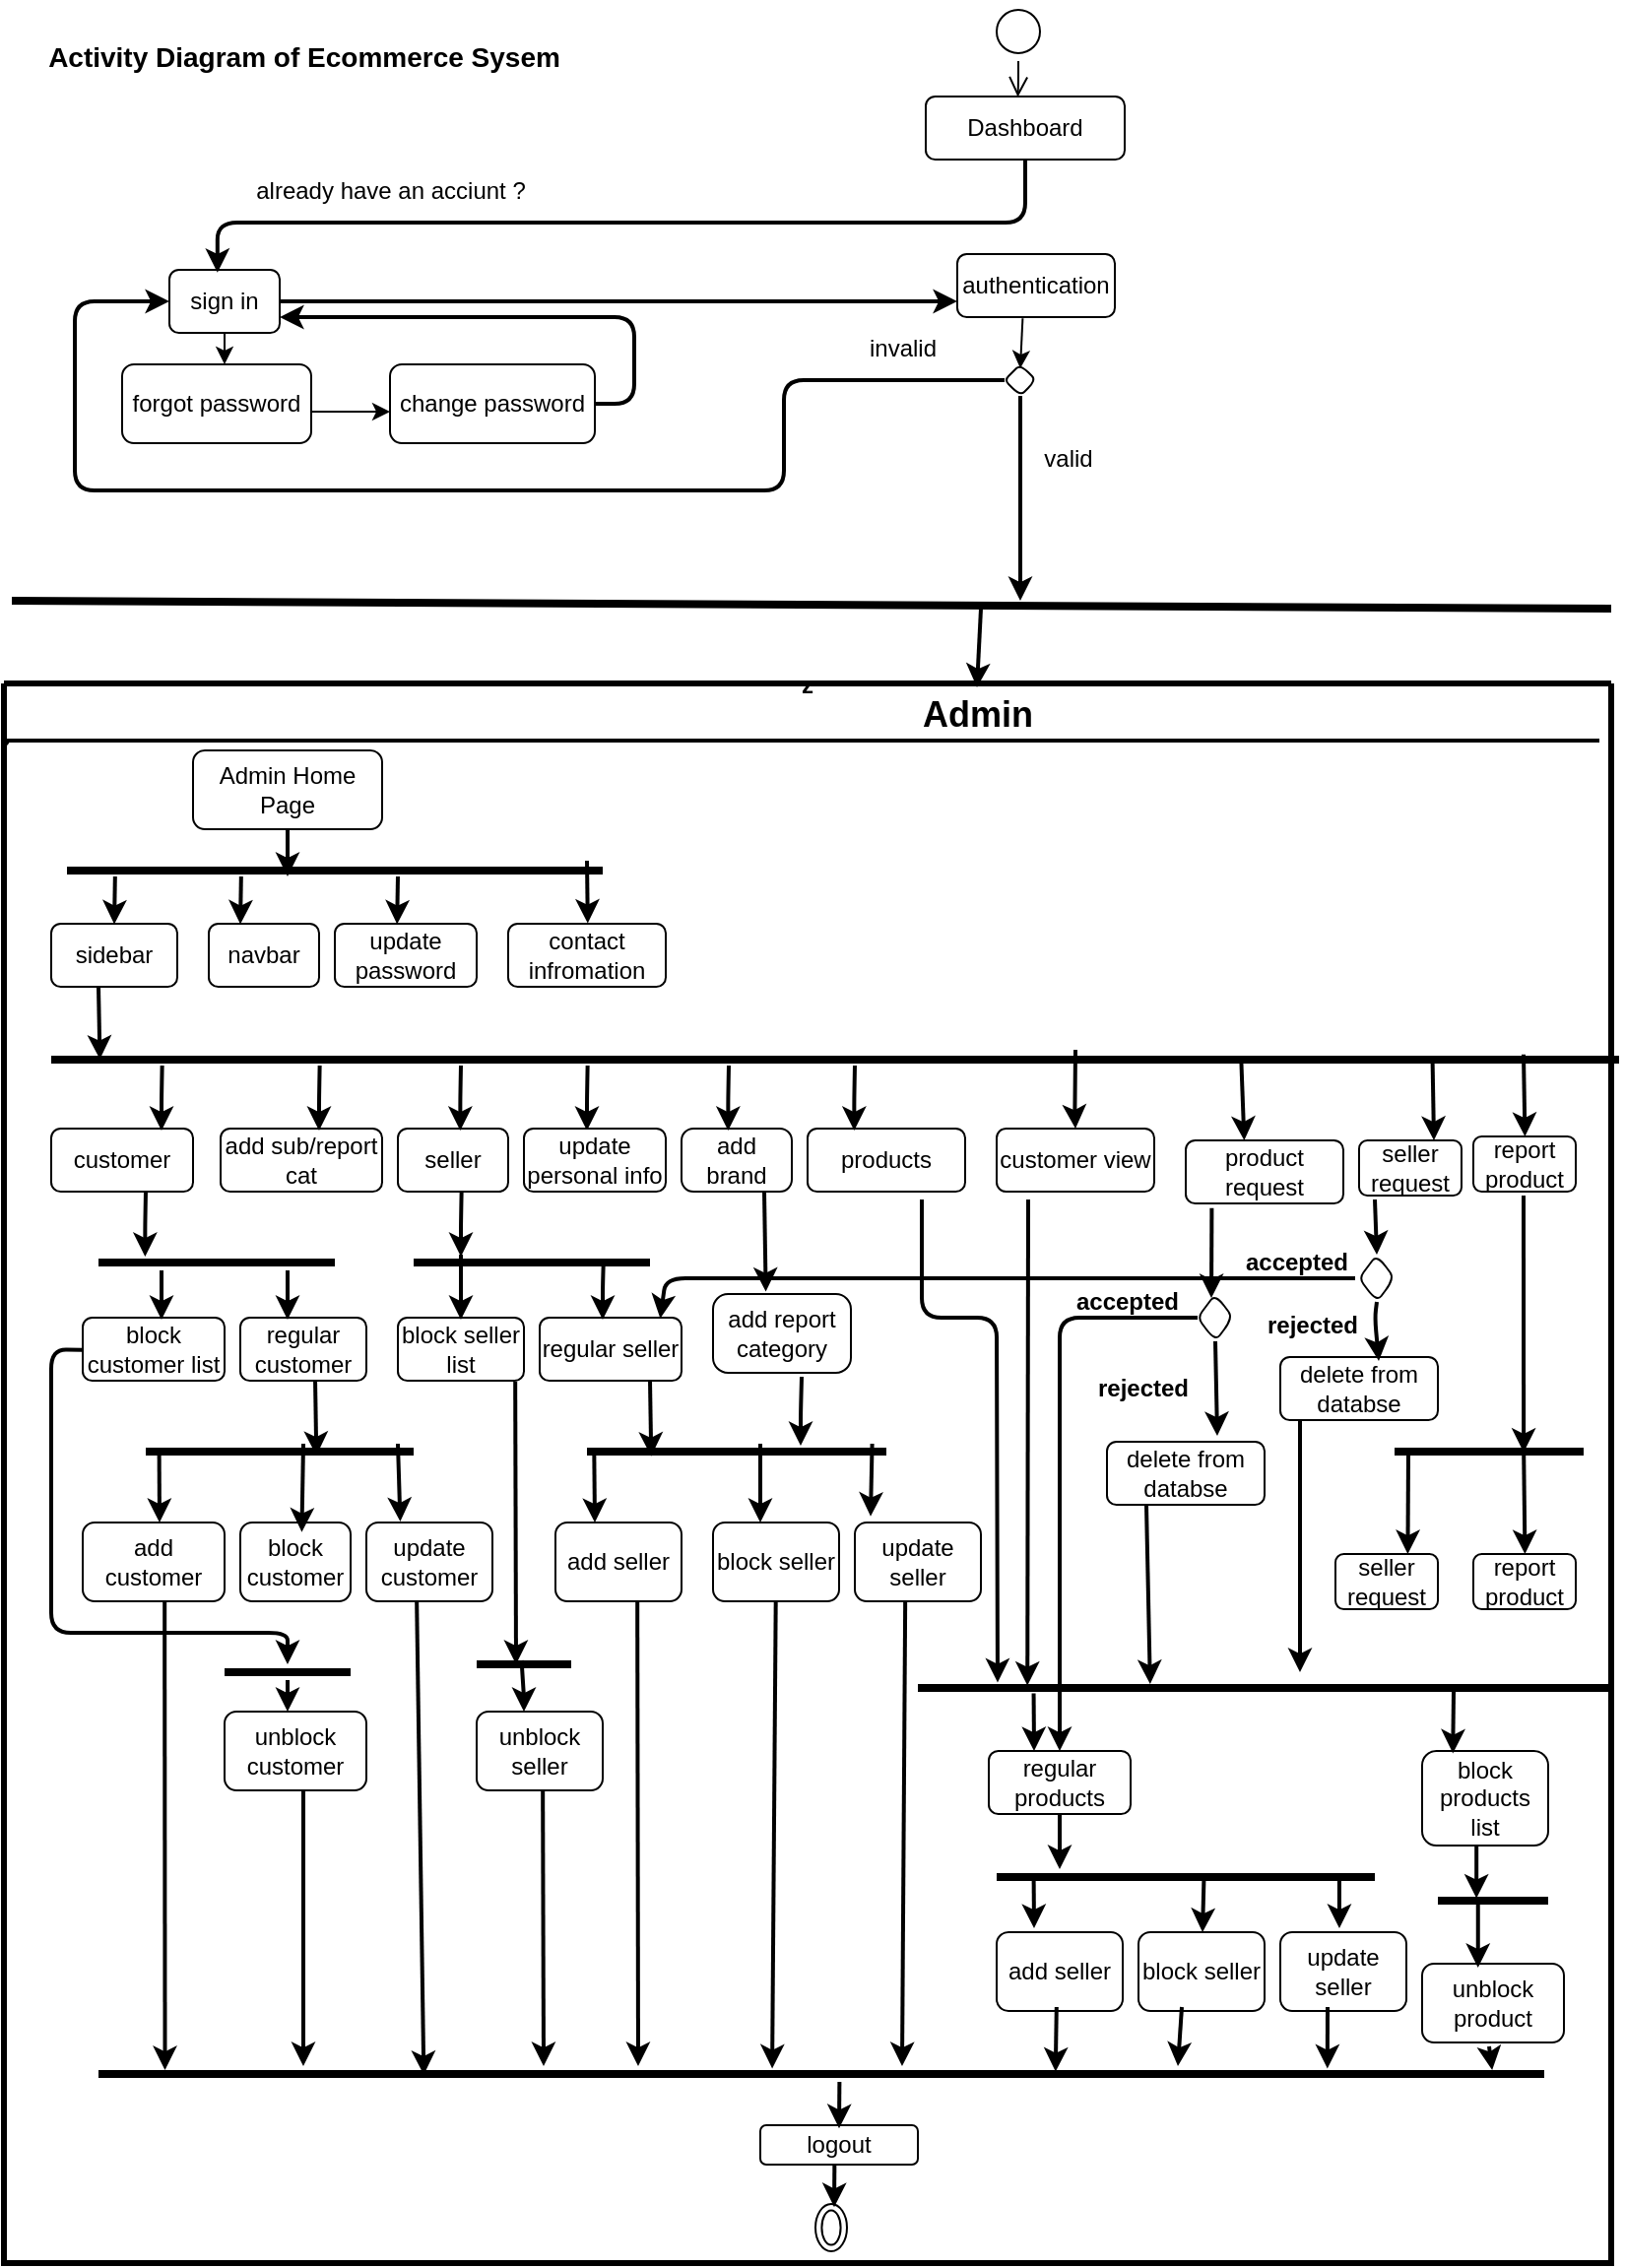 <mxfile version="20.5.2" type="github">
  <diagram id="-I7CZAZbyV9DtBECHSoT" name="Page-1">
    <mxGraphModel dx="1038" dy="1682" grid="1" gridSize="10" guides="1" tooltips="1" connect="1" arrows="1" fold="1" page="1" pageScale="1" pageWidth="827" pageHeight="1169" math="0" shadow="0">
      <root>
        <mxCell id="0" />
        <mxCell id="1" parent="0" />
        <mxCell id="g_14Ecix3spJ8cw0UocM-1" value="" style="ellipse;html=1;shape=startState;rounded=1;" parent="1" vertex="1">
          <mxGeometry x="504" y="-1168" width="30" height="30" as="geometry" />
        </mxCell>
        <mxCell id="g_14Ecix3spJ8cw0UocM-2" value="" style="edgeStyle=orthogonalEdgeStyle;html=1;verticalAlign=bottom;endArrow=open;endSize=8;rounded=1;entryX=0.463;entryY=0.006;entryDx=0;entryDy=0;entryPerimeter=0;" parent="1" source="g_14Ecix3spJ8cw0UocM-1" target="g_14Ecix3spJ8cw0UocM-5" edge="1">
          <mxGeometry relative="1" as="geometry">
            <mxPoint x="415" y="-1120" as="targetPoint" />
          </mxGeometry>
        </mxCell>
        <mxCell id="g_14Ecix3spJ8cw0UocM-3" style="edgeStyle=orthogonalEdgeStyle;orthogonalLoop=1;jettySize=auto;html=1;rounded=1;strokeWidth=2;endArrow=none;endFill=0;entryX=0;entryY=0.5;entryDx=0;entryDy=0;startArrow=classic;startFill=1;exitX=0;exitY=0.5;exitDx=0;exitDy=0;" parent="1" source="g_14Ecix3spJ8cw0UocM-4" target="g_14Ecix3spJ8cw0UocM-144" edge="1">
          <mxGeometry relative="1" as="geometry">
            <mxPoint x="390" y="-970" as="targetPoint" />
            <Array as="points">
              <mxPoint x="40" y="-1016" />
              <mxPoint x="40" y="-920" />
              <mxPoint x="400" y="-920" />
              <mxPoint x="400" y="-976" />
            </Array>
            <mxPoint x="40" y="-1080" as="sourcePoint" />
          </mxGeometry>
        </mxCell>
        <mxCell id="p_IL2DqyqRA-ms2kH8pK-1" style="edgeStyle=orthogonalEdgeStyle;rounded=0;orthogonalLoop=1;jettySize=auto;html=1;entryX=0;entryY=0.75;entryDx=0;entryDy=0;startArrow=none;startFill=0;endArrow=classic;endFill=1;strokeWidth=2;" parent="1" source="g_14Ecix3spJ8cw0UocM-4" target="g_14Ecix3spJ8cw0UocM-143" edge="1">
          <mxGeometry relative="1" as="geometry" />
        </mxCell>
        <mxCell id="g_14Ecix3spJ8cw0UocM-4" value="sign in" style="whiteSpace=wrap;html=1;rounded=1;" parent="1" vertex="1">
          <mxGeometry x="88" y="-1032" width="56" height="32" as="geometry" />
        </mxCell>
        <mxCell id="g_14Ecix3spJ8cw0UocM-5" value="Dashboard" style="whiteSpace=wrap;html=1;rounded=1;" parent="1" vertex="1">
          <mxGeometry x="472" y="-1120" width="101" height="32" as="geometry" />
        </mxCell>
        <mxCell id="g_14Ecix3spJ8cw0UocM-7" value="already have an acciunt ?" style="text;html=1;resizable=0;autosize=1;align=center;verticalAlign=middle;points=[];fillColor=none;strokeColor=none;rounded=1;" parent="1" vertex="1">
          <mxGeometry x="120" y="-1088" width="160" height="32" as="geometry" />
        </mxCell>
        <mxCell id="g_14Ecix3spJ8cw0UocM-8" value="" style="endArrow=classic;html=1;exitX=0.5;exitY=1;exitDx=0;exitDy=0;rounded=1;" parent="1" source="g_14Ecix3spJ8cw0UocM-4" edge="1">
          <mxGeometry width="50" height="50" relative="1" as="geometry">
            <mxPoint x="104" y="-984" as="sourcePoint" />
            <mxPoint x="116" y="-984" as="targetPoint" />
            <Array as="points" />
          </mxGeometry>
        </mxCell>
        <mxCell id="g_14Ecix3spJ8cw0UocM-9" value="forgot password" style="whiteSpace=wrap;html=1;rounded=1;" parent="1" vertex="1">
          <mxGeometry x="64" y="-984" width="96" height="40" as="geometry" />
        </mxCell>
        <mxCell id="g_14Ecix3spJ8cw0UocM-10" value="" style="endArrow=classic;html=1;rounded=1;" parent="1" edge="1">
          <mxGeometry width="50" height="50" relative="1" as="geometry">
            <mxPoint x="160" y="-960" as="sourcePoint" />
            <mxPoint x="200" y="-960" as="targetPoint" />
          </mxGeometry>
        </mxCell>
        <mxCell id="g_14Ecix3spJ8cw0UocM-11" style="edgeStyle=orthogonalEdgeStyle;orthogonalLoop=1;jettySize=auto;html=1;exitX=1;exitY=0.5;exitDx=0;exitDy=0;entryX=1;entryY=0.75;entryDx=0;entryDy=0;rounded=1;strokeWidth=2;" parent="1" source="g_14Ecix3spJ8cw0UocM-12" target="g_14Ecix3spJ8cw0UocM-4" edge="1">
          <mxGeometry relative="1" as="geometry" />
        </mxCell>
        <mxCell id="g_14Ecix3spJ8cw0UocM-12" value="change password" style="whiteSpace=wrap;html=1;fillStyle=auto;rounded=1;" parent="1" vertex="1">
          <mxGeometry x="200" y="-984" width="104" height="40" as="geometry" />
        </mxCell>
        <mxCell id="g_14Ecix3spJ8cw0UocM-17" value="" style="endArrow=none;html=1;strokeWidth=4;rounded=1;" parent="1" edge="1">
          <mxGeometry relative="1" as="geometry">
            <mxPoint x="8" y="-864" as="sourcePoint" />
            <mxPoint x="820" y="-860" as="targetPoint" />
          </mxGeometry>
        </mxCell>
        <object label="z" id="g_14Ecix3spJ8cw0UocM-18">
          <mxCell style="swimlane;startSize=0;strokeWidth=3;rounded=1;" parent="1" vertex="1">
            <mxGeometry x="4" y="-822" width="816" height="802" as="geometry" />
          </mxCell>
        </object>
        <mxCell id="g_14Ecix3spJ8cw0UocM-19" value="Admin" style="text;html=1;resizable=0;autosize=1;align=center;verticalAlign=middle;points=[];strokeWidth=2;shadow=0;glass=0;fontStyle=1;labelBorderColor=none;spacingTop=3;fontSize=18;rounded=1;" parent="g_14Ecix3spJ8cw0UocM-18" vertex="1">
          <mxGeometry x="454" y="-6" width="80" height="40" as="geometry" />
        </mxCell>
        <mxCell id="g_14Ecix3spJ8cw0UocM-20" value="" style="endArrow=none;html=1;strokeWidth=2;rounded=1;" parent="g_14Ecix3spJ8cw0UocM-18" target="g_14Ecix3spJ8cw0UocM-18" edge="1">
          <mxGeometry width="50" height="50" relative="1" as="geometry">
            <mxPoint x="2" y="31" as="sourcePoint" />
            <mxPoint x="992" y="32" as="targetPoint" />
          </mxGeometry>
        </mxCell>
        <mxCell id="g_14Ecix3spJ8cw0UocM-21" value="" style="edgeStyle=none;orthogonalLoop=1;jettySize=auto;html=1;strokeWidth=2;fontSize=19;rounded=1;" parent="g_14Ecix3spJ8cw0UocM-18" edge="1">
          <mxGeometry width="80" relative="1" as="geometry">
            <mxPoint x="496" y="-38" as="sourcePoint" />
            <mxPoint x="494" y="2" as="targetPoint" />
            <Array as="points" />
          </mxGeometry>
        </mxCell>
        <mxCell id="g_14Ecix3spJ8cw0UocM-22" value="" style="line;strokeWidth=2;html=1;" parent="g_14Ecix3spJ8cw0UocM-18" vertex="1">
          <mxGeometry y="24" width="810" height="10" as="geometry" />
        </mxCell>
        <mxCell id="g_14Ecix3spJ8cw0UocM-23" value="" style="line;strokeWidth=4;html=1;shadow=0;glass=0;labelBackgroundColor=none;labelBorderColor=none;fontFamily=Times New Roman;fontSize=18;rounded=1;" parent="g_14Ecix3spJ8cw0UocM-18" vertex="1">
          <mxGeometry x="48" y="702" width="734" height="8" as="geometry" />
        </mxCell>
        <mxCell id="g_14Ecix3spJ8cw0UocM-24" value="Admin Home Page" style="whiteSpace=wrap;html=1;rounded=1;" parent="g_14Ecix3spJ8cw0UocM-18" vertex="1">
          <mxGeometry x="96" y="34" width="96" height="40" as="geometry" />
        </mxCell>
        <mxCell id="g_14Ecix3spJ8cw0UocM-25" value="" style="edgeStyle=none;orthogonalLoop=1;jettySize=auto;html=1;strokeWidth=2;fontSize=19;rounded=1;" parent="g_14Ecix3spJ8cw0UocM-18" edge="1">
          <mxGeometry width="80" relative="1" as="geometry">
            <mxPoint x="144" y="74" as="sourcePoint" />
            <mxPoint x="144" y="98" as="targetPoint" />
            <Array as="points" />
          </mxGeometry>
        </mxCell>
        <mxCell id="g_14Ecix3spJ8cw0UocM-26" value="" style="line;strokeWidth=4;html=1;shadow=0;glass=0;labelBackgroundColor=none;labelBorderColor=none;fontFamily=Times New Roman;fontSize=18;rounded=1;" parent="g_14Ecix3spJ8cw0UocM-18" vertex="1">
          <mxGeometry x="32" y="90" width="272" height="10" as="geometry" />
        </mxCell>
        <mxCell id="g_14Ecix3spJ8cw0UocM-27" value="" style="edgeStyle=none;orthogonalLoop=1;jettySize=auto;html=1;strokeWidth=2;fontSize=19;exitX=0.076;exitY=0.78;exitDx=0;exitDy=0;exitPerimeter=0;rounded=1;" parent="g_14Ecix3spJ8cw0UocM-18" edge="1">
          <mxGeometry width="80" relative="1" as="geometry">
            <mxPoint x="56.42" y="98" as="sourcePoint" />
            <mxPoint x="56.004" y="122.2" as="targetPoint" />
            <Array as="points" />
          </mxGeometry>
        </mxCell>
        <mxCell id="g_14Ecix3spJ8cw0UocM-28" value="" style="edgeStyle=none;orthogonalLoop=1;jettySize=auto;html=1;strokeWidth=2;fontSize=19;rounded=1;entryX=0.505;entryY=-0.006;entryDx=0;entryDy=0;entryPerimeter=0;" parent="g_14Ecix3spJ8cw0UocM-18" target="g_14Ecix3spJ8cw0UocM-30" edge="1">
          <mxGeometry width="80" relative="1" as="geometry">
            <mxPoint x="296" y="90" as="sourcePoint" />
            <mxPoint x="271.998" y="958.2" as="targetPoint" />
            <Array as="points" />
          </mxGeometry>
        </mxCell>
        <mxCell id="g_14Ecix3spJ8cw0UocM-29" value="sidebar" style="whiteSpace=wrap;html=1;rounded=1;" parent="g_14Ecix3spJ8cw0UocM-18" vertex="1">
          <mxGeometry x="24" y="122" width="64" height="32" as="geometry" />
        </mxCell>
        <mxCell id="g_14Ecix3spJ8cw0UocM-30" value="contact infromation" style="whiteSpace=wrap;html=1;rounded=1;" parent="g_14Ecix3spJ8cw0UocM-18" vertex="1">
          <mxGeometry x="256" y="122" width="80" height="32" as="geometry" />
        </mxCell>
        <mxCell id="g_14Ecix3spJ8cw0UocM-31" value="add sub/report cat" style="whiteSpace=wrap;html=1;rounded=1;" parent="g_14Ecix3spJ8cw0UocM-18" vertex="1">
          <mxGeometry x="110" y="226" width="82" height="32" as="geometry" />
        </mxCell>
        <mxCell id="g_14Ecix3spJ8cw0UocM-32" value="" style="line;strokeWidth=4;html=1;shadow=0;glass=0;labelBackgroundColor=none;labelBorderColor=none;fontFamily=Times New Roman;fontSize=18;rounded=1;" parent="g_14Ecix3spJ8cw0UocM-18" vertex="1">
          <mxGeometry x="24" y="186" width="796" height="10" as="geometry" />
        </mxCell>
        <mxCell id="g_14Ecix3spJ8cw0UocM-33" value="add brand" style="whiteSpace=wrap;html=1;rounded=1;arcSize=19;" parent="g_14Ecix3spJ8cw0UocM-18" vertex="1">
          <mxGeometry x="344" y="226" width="56" height="32" as="geometry" />
        </mxCell>
        <mxCell id="g_14Ecix3spJ8cw0UocM-34" value="navbar" style="whiteSpace=wrap;html=1;rounded=1;" parent="g_14Ecix3spJ8cw0UocM-18" vertex="1">
          <mxGeometry x="104" y="122" width="56" height="32" as="geometry" />
        </mxCell>
        <mxCell id="g_14Ecix3spJ8cw0UocM-35" value="update password" style="whiteSpace=wrap;html=1;fillStyle=auto;rounded=1;" parent="g_14Ecix3spJ8cw0UocM-18" vertex="1">
          <mxGeometry x="168" y="122" width="72" height="32" as="geometry" />
        </mxCell>
        <mxCell id="g_14Ecix3spJ8cw0UocM-36" value="" style="edgeStyle=none;orthogonalLoop=1;jettySize=auto;html=1;strokeWidth=2;fontSize=19;exitX=0.076;exitY=0.78;exitDx=0;exitDy=0;exitPerimeter=0;rounded=1;" parent="g_14Ecix3spJ8cw0UocM-18" edge="1">
          <mxGeometry width="80" relative="1" as="geometry">
            <mxPoint x="120.42" y="98" as="sourcePoint" />
            <mxPoint x="120.004" y="122.2" as="targetPoint" />
            <Array as="points" />
          </mxGeometry>
        </mxCell>
        <mxCell id="g_14Ecix3spJ8cw0UocM-37" value="" style="edgeStyle=none;orthogonalLoop=1;jettySize=auto;html=1;strokeWidth=2;fontSize=19;exitX=0.076;exitY=0.78;exitDx=0;exitDy=0;exitPerimeter=0;rounded=1;" parent="g_14Ecix3spJ8cw0UocM-18" edge="1">
          <mxGeometry width="80" relative="1" as="geometry">
            <mxPoint x="200" y="98" as="sourcePoint" />
            <mxPoint x="199.584" y="122.2" as="targetPoint" />
            <Array as="points" />
          </mxGeometry>
        </mxCell>
        <mxCell id="g_14Ecix3spJ8cw0UocM-38" value="seller" style="whiteSpace=wrap;html=1;rounded=1;" parent="g_14Ecix3spJ8cw0UocM-18" vertex="1">
          <mxGeometry x="200" y="226" width="56" height="32" as="geometry" />
        </mxCell>
        <mxCell id="g_14Ecix3spJ8cw0UocM-39" value="products" style="whiteSpace=wrap;html=1;rounded=1;" parent="g_14Ecix3spJ8cw0UocM-18" vertex="1">
          <mxGeometry x="408" y="226" width="80" height="32" as="geometry" />
        </mxCell>
        <mxCell id="g_14Ecix3spJ8cw0UocM-40" value="" style="edgeStyle=none;orthogonalLoop=1;jettySize=auto;html=1;strokeWidth=2;fontSize=19;rounded=1;" parent="g_14Ecix3spJ8cw0UocM-18" edge="1">
          <mxGeometry width="80" relative="1" as="geometry">
            <mxPoint x="296.32" y="194" as="sourcePoint" />
            <mxPoint x="296" y="227" as="targetPoint" />
            <Array as="points">
              <mxPoint x="296.0" y="211" />
            </Array>
          </mxGeometry>
        </mxCell>
        <mxCell id="g_14Ecix3spJ8cw0UocM-41" value="" style="edgeStyle=none;orthogonalLoop=1;jettySize=auto;html=1;strokeWidth=2;fontSize=19;rounded=1;" parent="g_14Ecix3spJ8cw0UocM-18" edge="1">
          <mxGeometry width="80" relative="1" as="geometry">
            <mxPoint x="368" y="194" as="sourcePoint" />
            <mxPoint x="367.68" y="227" as="targetPoint" />
            <Array as="points">
              <mxPoint x="367.68" y="211" />
            </Array>
          </mxGeometry>
        </mxCell>
        <mxCell id="g_14Ecix3spJ8cw0UocM-42" value="" style="edgeStyle=none;orthogonalLoop=1;jettySize=auto;html=1;strokeWidth=2;fontSize=19;rounded=1;" parent="g_14Ecix3spJ8cw0UocM-18" edge="1">
          <mxGeometry width="80" relative="1" as="geometry">
            <mxPoint x="432" y="194" as="sourcePoint" />
            <mxPoint x="431.68" y="227" as="targetPoint" />
            <Array as="points">
              <mxPoint x="431.68" y="211" />
            </Array>
          </mxGeometry>
        </mxCell>
        <mxCell id="g_14Ecix3spJ8cw0UocM-43" value="customer" style="whiteSpace=wrap;html=1;rounded=1;" parent="g_14Ecix3spJ8cw0UocM-18" vertex="1">
          <mxGeometry x="24" y="226" width="72" height="32" as="geometry" />
        </mxCell>
        <mxCell id="g_14Ecix3spJ8cw0UocM-44" value="update personal info" style="whiteSpace=wrap;html=1;rounded=1;" parent="g_14Ecix3spJ8cw0UocM-18" vertex="1">
          <mxGeometry x="264" y="226" width="72" height="32" as="geometry" />
        </mxCell>
        <mxCell id="g_14Ecix3spJ8cw0UocM-45" value="" style="line;strokeWidth=4;html=1;shadow=0;glass=0;labelBackgroundColor=none;labelBorderColor=none;fontFamily=Times New Roman;fontSize=18;rounded=1;" parent="g_14Ecix3spJ8cw0UocM-18" vertex="1">
          <mxGeometry x="48" y="290" width="120" height="8" as="geometry" />
        </mxCell>
        <mxCell id="g_14Ecix3spJ8cw0UocM-46" value="" style="edgeStyle=none;orthogonalLoop=1;jettySize=auto;html=1;strokeWidth=2;fontSize=19;rounded=1;" parent="g_14Ecix3spJ8cw0UocM-18" edge="1">
          <mxGeometry width="80" relative="1" as="geometry">
            <mxPoint x="232" y="194" as="sourcePoint" />
            <mxPoint x="231.68" y="227" as="targetPoint" />
            <Array as="points">
              <mxPoint x="231.68" y="211" />
            </Array>
          </mxGeometry>
        </mxCell>
        <mxCell id="g_14Ecix3spJ8cw0UocM-47" value="" style="edgeStyle=none;orthogonalLoop=1;jettySize=auto;html=1;strokeWidth=2;fontSize=19;rounded=1;" parent="g_14Ecix3spJ8cw0UocM-18" edge="1">
          <mxGeometry width="80" relative="1" as="geometry">
            <mxPoint x="160.32" y="194" as="sourcePoint" />
            <mxPoint x="160" y="227" as="targetPoint" />
            <Array as="points">
              <mxPoint x="160" y="211" />
            </Array>
          </mxGeometry>
        </mxCell>
        <mxCell id="g_14Ecix3spJ8cw0UocM-48" value="" style="edgeStyle=none;orthogonalLoop=1;jettySize=auto;html=1;strokeWidth=2;fontSize=19;rounded=1;" parent="g_14Ecix3spJ8cw0UocM-18" edge="1">
          <mxGeometry width="80" relative="1" as="geometry">
            <mxPoint x="80.32" y="194" as="sourcePoint" />
            <mxPoint x="80" y="227" as="targetPoint" />
            <Array as="points">
              <mxPoint x="80" y="211" />
            </Array>
          </mxGeometry>
        </mxCell>
        <mxCell id="g_14Ecix3spJ8cw0UocM-49" value="regular customer" style="whiteSpace=wrap;html=1;rounded=1;" parent="g_14Ecix3spJ8cw0UocM-18" vertex="1">
          <mxGeometry x="120" y="322" width="64" height="32" as="geometry" />
        </mxCell>
        <mxCell id="g_14Ecix3spJ8cw0UocM-50" value="block customer list" style="whiteSpace=wrap;html=1;rounded=1;" parent="g_14Ecix3spJ8cw0UocM-18" vertex="1">
          <mxGeometry x="40" y="322" width="72" height="32" as="geometry" />
        </mxCell>
        <mxCell id="g_14Ecix3spJ8cw0UocM-51" value="regular seller" style="whiteSpace=wrap;html=1;rounded=1;" parent="g_14Ecix3spJ8cw0UocM-18" vertex="1">
          <mxGeometry x="272" y="322" width="72" height="32" as="geometry" />
        </mxCell>
        <mxCell id="g_14Ecix3spJ8cw0UocM-52" value="block seller list" style="whiteSpace=wrap;html=1;rounded=1;" parent="g_14Ecix3spJ8cw0UocM-18" vertex="1">
          <mxGeometry x="200" y="322" width="64" height="32" as="geometry" />
        </mxCell>
        <mxCell id="g_14Ecix3spJ8cw0UocM-53" value="" style="line;strokeWidth=4;html=1;shadow=0;glass=0;labelBackgroundColor=none;labelBorderColor=none;fontFamily=Times New Roman;fontSize=18;rounded=1;" parent="g_14Ecix3spJ8cw0UocM-18" vertex="1">
          <mxGeometry x="208" y="290" width="120" height="8" as="geometry" />
        </mxCell>
        <mxCell id="g_14Ecix3spJ8cw0UocM-54" value="" style="line;strokeWidth=4;html=1;shadow=0;glass=0;labelBackgroundColor=none;labelBorderColor=none;fontFamily=Times New Roman;fontSize=18;rounded=1;" parent="g_14Ecix3spJ8cw0UocM-18" vertex="1">
          <mxGeometry x="464" y="506" width="352" height="8" as="geometry" />
        </mxCell>
        <mxCell id="g_14Ecix3spJ8cw0UocM-55" value="regular products" style="whiteSpace=wrap;html=1;rounded=1;" parent="g_14Ecix3spJ8cw0UocM-18" vertex="1">
          <mxGeometry x="500" y="542" width="72" height="32" as="geometry" />
        </mxCell>
        <mxCell id="g_14Ecix3spJ8cw0UocM-56" value="block products list" style="whiteSpace=wrap;html=1;rounded=1;" parent="g_14Ecix3spJ8cw0UocM-18" vertex="1">
          <mxGeometry x="720" y="542" width="64" height="48" as="geometry" />
        </mxCell>
        <mxCell id="g_14Ecix3spJ8cw0UocM-57" value="" style="edgeStyle=none;orthogonalLoop=1;jettySize=auto;html=1;strokeWidth=2;fontSize=19;rounded=1;" parent="g_14Ecix3spJ8cw0UocM-18" edge="1">
          <mxGeometry width="80" relative="1" as="geometry">
            <mxPoint x="72" y="258" as="sourcePoint" />
            <mxPoint x="71.68" y="291" as="targetPoint" />
            <Array as="points">
              <mxPoint x="71.68" y="275" />
            </Array>
          </mxGeometry>
        </mxCell>
        <mxCell id="g_14Ecix3spJ8cw0UocM-58" value="" style="edgeStyle=none;orthogonalLoop=1;jettySize=auto;html=1;strokeWidth=2;fontSize=19;rounded=1;" parent="g_14Ecix3spJ8cw0UocM-18" edge="1">
          <mxGeometry width="80" relative="1" as="geometry">
            <mxPoint x="80" y="298" as="sourcePoint" />
            <mxPoint x="80" y="323" as="targetPoint" />
            <Array as="points">
              <mxPoint x="80.0" y="307" />
            </Array>
          </mxGeometry>
        </mxCell>
        <mxCell id="g_14Ecix3spJ8cw0UocM-59" value="" style="edgeStyle=none;orthogonalLoop=1;jettySize=auto;html=1;strokeWidth=2;fontSize=19;rounded=1;" parent="g_14Ecix3spJ8cw0UocM-18" edge="1">
          <mxGeometry width="80" relative="1" as="geometry">
            <mxPoint x="144" y="298" as="sourcePoint" />
            <mxPoint x="144" y="323" as="targetPoint" />
            <Array as="points">
              <mxPoint x="144.0" y="307" />
            </Array>
          </mxGeometry>
        </mxCell>
        <mxCell id="g_14Ecix3spJ8cw0UocM-60" value="" style="edgeStyle=none;orthogonalLoop=1;jettySize=auto;html=1;strokeWidth=2;fontSize=19;rounded=1;" parent="g_14Ecix3spJ8cw0UocM-18" edge="1">
          <mxGeometry width="80" relative="1" as="geometry">
            <mxPoint x="232" y="290" as="sourcePoint" />
            <mxPoint x="232" y="323" as="targetPoint" />
            <Array as="points">
              <mxPoint x="232.0" y="307" />
            </Array>
          </mxGeometry>
        </mxCell>
        <mxCell id="g_14Ecix3spJ8cw0UocM-61" value="" style="edgeStyle=none;orthogonalLoop=1;jettySize=auto;html=1;strokeWidth=2;fontSize=19;rounded=1;exitX=0.803;exitY=0.55;exitDx=0;exitDy=0;exitPerimeter=0;" parent="g_14Ecix3spJ8cw0UocM-18" source="g_14Ecix3spJ8cw0UocM-53" edge="1">
          <mxGeometry width="80" relative="1" as="geometry">
            <mxPoint x="288" y="1130" as="sourcePoint" />
            <mxPoint x="304" y="323" as="targetPoint" />
            <Array as="points">
              <mxPoint x="304.0" y="307" />
            </Array>
          </mxGeometry>
        </mxCell>
        <mxCell id="g_14Ecix3spJ8cw0UocM-62" value="" style="edgeStyle=none;orthogonalLoop=1;jettySize=auto;html=1;strokeWidth=2;fontSize=19;rounded=1;" parent="g_14Ecix3spJ8cw0UocM-18" edge="1">
          <mxGeometry width="80" relative="1" as="geometry">
            <mxPoint x="232.32" y="258" as="sourcePoint" />
            <mxPoint x="232" y="291" as="targetPoint" />
            <Array as="points">
              <mxPoint x="232.0" y="275" />
            </Array>
          </mxGeometry>
        </mxCell>
        <mxCell id="g_14Ecix3spJ8cw0UocM-63" value="" style="edgeStyle=none;orthogonalLoop=1;jettySize=auto;html=1;strokeWidth=2;fontSize=19;rounded=1;entryX=0.115;entryY=0.15;entryDx=0;entryDy=0;entryPerimeter=0;" parent="g_14Ecix3spJ8cw0UocM-18" target="g_14Ecix3spJ8cw0UocM-54" edge="1">
          <mxGeometry width="80" relative="1" as="geometry">
            <mxPoint x="466" y="262" as="sourcePoint" />
            <mxPoint x="431.68" y="291" as="targetPoint" />
            <Array as="points">
              <mxPoint x="466" y="322" />
              <mxPoint x="504" y="322" />
            </Array>
          </mxGeometry>
        </mxCell>
        <mxCell id="g_14Ecix3spJ8cw0UocM-64" value="" style="line;strokeWidth=4;html=1;shadow=0;glass=0;labelBackgroundColor=none;labelBorderColor=none;fontFamily=Times New Roman;fontSize=18;rounded=1;" parent="g_14Ecix3spJ8cw0UocM-18" vertex="1">
          <mxGeometry x="72" y="386" width="136" height="8" as="geometry" />
        </mxCell>
        <mxCell id="g_14Ecix3spJ8cw0UocM-65" value="add customer" style="whiteSpace=wrap;html=1;rounded=1;" parent="g_14Ecix3spJ8cw0UocM-18" vertex="1">
          <mxGeometry x="40" y="426" width="72" height="40" as="geometry" />
        </mxCell>
        <mxCell id="g_14Ecix3spJ8cw0UocM-66" value="block customer" style="whiteSpace=wrap;html=1;rounded=1;" parent="g_14Ecix3spJ8cw0UocM-18" vertex="1">
          <mxGeometry x="120" y="426" width="56" height="40" as="geometry" />
        </mxCell>
        <mxCell id="g_14Ecix3spJ8cw0UocM-67" value="update customer" style="whiteSpace=wrap;html=1;rounded=1;" parent="g_14Ecix3spJ8cw0UocM-18" vertex="1">
          <mxGeometry x="184" y="426" width="64" height="40" as="geometry" />
        </mxCell>
        <mxCell id="g_14Ecix3spJ8cw0UocM-68" value="" style="edgeStyle=none;orthogonalLoop=1;jettySize=auto;html=1;strokeWidth=2;fontSize=19;rounded=1;entryX=0.637;entryY=0.75;entryDx=0;entryDy=0;entryPerimeter=0;exitX=0.594;exitY=0.988;exitDx=0;exitDy=0;exitPerimeter=0;" parent="g_14Ecix3spJ8cw0UocM-18" source="g_14Ecix3spJ8cw0UocM-49" target="g_14Ecix3spJ8cw0UocM-64" edge="1">
          <mxGeometry width="80" relative="1" as="geometry">
            <mxPoint x="80" y="1186" as="sourcePoint" />
            <mxPoint x="80" y="1218" as="targetPoint" />
            <Array as="points" />
          </mxGeometry>
        </mxCell>
        <mxCell id="g_14Ecix3spJ8cw0UocM-69" value="" style="edgeStyle=none;orthogonalLoop=1;jettySize=auto;html=1;strokeWidth=2;fontSize=19;rounded=1;exitX=0.05;exitY=0.25;exitDx=0;exitDy=0;exitPerimeter=0;" parent="g_14Ecix3spJ8cw0UocM-18" source="g_14Ecix3spJ8cw0UocM-64" edge="1">
          <mxGeometry width="80" relative="1" as="geometry">
            <mxPoint x="56" y="1250" as="sourcePoint" />
            <mxPoint x="79" y="426" as="targetPoint" />
            <Array as="points" />
          </mxGeometry>
        </mxCell>
        <mxCell id="g_14Ecix3spJ8cw0UocM-70" value="" style="edgeStyle=none;orthogonalLoop=1;jettySize=auto;html=1;strokeWidth=2;fontSize=19;rounded=1;entryX=0.269;entryY=-0.013;entryDx=0;entryDy=0;entryPerimeter=0;" parent="g_14Ecix3spJ8cw0UocM-18" target="g_14Ecix3spJ8cw0UocM-67" edge="1">
          <mxGeometry width="80" relative="1" as="geometry">
            <mxPoint x="200" y="386" as="sourcePoint" />
            <mxPoint x="189" y="1258" as="targetPoint" />
            <Array as="points" />
          </mxGeometry>
        </mxCell>
        <mxCell id="g_14Ecix3spJ8cw0UocM-71" value="" style="line;strokeWidth=4;html=1;shadow=0;glass=0;labelBackgroundColor=none;labelBorderColor=none;fontFamily=Times New Roman;fontSize=18;rounded=1;" parent="g_14Ecix3spJ8cw0UocM-18" vertex="1">
          <mxGeometry x="296" y="386" width="152" height="8" as="geometry" />
        </mxCell>
        <mxCell id="g_14Ecix3spJ8cw0UocM-72" value="add seller" style="whiteSpace=wrap;html=1;rounded=1;" parent="g_14Ecix3spJ8cw0UocM-18" vertex="1">
          <mxGeometry x="280" y="426" width="64" height="40" as="geometry" />
        </mxCell>
        <mxCell id="g_14Ecix3spJ8cw0UocM-73" value="block seller" style="whiteSpace=wrap;html=1;rounded=1;" parent="g_14Ecix3spJ8cw0UocM-18" vertex="1">
          <mxGeometry x="360" y="426" width="64" height="40" as="geometry" />
        </mxCell>
        <mxCell id="g_14Ecix3spJ8cw0UocM-74" value="update seller" style="whiteSpace=wrap;html=1;rounded=1;" parent="g_14Ecix3spJ8cw0UocM-18" vertex="1">
          <mxGeometry x="432" y="426" width="64" height="40" as="geometry" />
        </mxCell>
        <mxCell id="g_14Ecix3spJ8cw0UocM-75" value="" style="edgeStyle=none;orthogonalLoop=1;jettySize=auto;html=1;strokeWidth=2;fontSize=19;rounded=1;exitX=0.024;exitY=0.45;exitDx=0;exitDy=0;exitPerimeter=0;" parent="g_14Ecix3spJ8cw0UocM-18" source="g_14Ecix3spJ8cw0UocM-71" edge="1">
          <mxGeometry width="80" relative="1" as="geometry">
            <mxPoint x="288.79" y="1226" as="sourcePoint" />
            <mxPoint x="300" y="426" as="targetPoint" />
            <Array as="points" />
          </mxGeometry>
        </mxCell>
        <mxCell id="g_14Ecix3spJ8cw0UocM-76" value="" style="edgeStyle=none;orthogonalLoop=1;jettySize=auto;html=1;strokeWidth=2;fontSize=19;rounded=1;" parent="g_14Ecix3spJ8cw0UocM-18" edge="1">
          <mxGeometry width="80" relative="1" as="geometry">
            <mxPoint x="384" y="386" as="sourcePoint" />
            <mxPoint x="384" y="426" as="targetPoint" />
            <Array as="points" />
          </mxGeometry>
        </mxCell>
        <mxCell id="g_14Ecix3spJ8cw0UocM-77" value="" style="edgeStyle=none;orthogonalLoop=1;jettySize=auto;html=1;strokeWidth=2;fontSize=19;rounded=1;exitX=0.189;exitY=0.45;exitDx=0;exitDy=0;exitPerimeter=0;entryX=0.406;entryY=0.013;entryDx=0;entryDy=0;entryPerimeter=0;" parent="g_14Ecix3spJ8cw0UocM-18" edge="1">
          <mxGeometry width="80" relative="1" as="geometry">
            <mxPoint x="440.79" y="386" as="sourcePoint" />
            <mxPoint x="439.998" y="422.816" as="targetPoint" />
            <Array as="points" />
          </mxGeometry>
        </mxCell>
        <mxCell id="g_14Ecix3spJ8cw0UocM-78" value="" style="edgeStyle=none;orthogonalLoop=1;jettySize=auto;html=1;strokeWidth=2;fontSize=19;rounded=1;entryX=0.406;entryY=0.013;entryDx=0;entryDy=0;entryPerimeter=0;" parent="g_14Ecix3spJ8cw0UocM-18" edge="1">
          <mxGeometry width="80" relative="1" as="geometry">
            <mxPoint x="152" y="386" as="sourcePoint" />
            <mxPoint x="151.208" y="430.816" as="targetPoint" />
            <Array as="points" />
          </mxGeometry>
        </mxCell>
        <mxCell id="g_14Ecix3spJ8cw0UocM-79" value="unblock seller" style="whiteSpace=wrap;html=1;rounded=1;" parent="g_14Ecix3spJ8cw0UocM-18" vertex="1">
          <mxGeometry x="240" y="522" width="64" height="40" as="geometry" />
        </mxCell>
        <mxCell id="g_14Ecix3spJ8cw0UocM-80" value="unblock product" style="whiteSpace=wrap;html=1;rounded=1;" parent="g_14Ecix3spJ8cw0UocM-18" vertex="1">
          <mxGeometry x="720" y="650" width="72" height="40" as="geometry" />
        </mxCell>
        <mxCell id="g_14Ecix3spJ8cw0UocM-81" value="unblock customer" style="whiteSpace=wrap;html=1;rounded=1;" parent="g_14Ecix3spJ8cw0UocM-18" vertex="1">
          <mxGeometry x="112" y="522" width="72" height="40" as="geometry" />
        </mxCell>
        <mxCell id="g_14Ecix3spJ8cw0UocM-82" value="" style="line;strokeWidth=4;html=1;shadow=0;glass=0;labelBackgroundColor=none;labelBorderColor=none;fontFamily=Times New Roman;fontSize=18;rounded=1;" parent="g_14Ecix3spJ8cw0UocM-18" vertex="1">
          <mxGeometry x="112" y="498" width="64" height="8" as="geometry" />
        </mxCell>
        <mxCell id="g_14Ecix3spJ8cw0UocM-83" value="" style="line;strokeWidth=4;html=1;shadow=0;glass=0;labelBackgroundColor=none;labelBorderColor=none;fontFamily=Times New Roman;fontSize=18;rounded=1;" parent="g_14Ecix3spJ8cw0UocM-18" vertex="1">
          <mxGeometry x="240" y="490" width="48" height="16" as="geometry" />
        </mxCell>
        <mxCell id="g_14Ecix3spJ8cw0UocM-84" value="" style="line;strokeWidth=4;html=1;shadow=0;glass=0;labelBackgroundColor=none;labelBorderColor=none;fontFamily=Times New Roman;fontSize=18;rounded=1;" parent="g_14Ecix3spJ8cw0UocM-18" vertex="1">
          <mxGeometry x="728" y="614" width="56" height="8" as="geometry" />
        </mxCell>
        <mxCell id="g_14Ecix3spJ8cw0UocM-85" value="" style="edgeStyle=none;orthogonalLoop=1;jettySize=auto;html=1;strokeWidth=2;fontSize=19;rounded=1;exitX=-0.006;exitY=0.513;exitDx=0;exitDy=0;exitPerimeter=0;" parent="g_14Ecix3spJ8cw0UocM-18" source="g_14Ecix3spJ8cw0UocM-50" target="g_14Ecix3spJ8cw0UocM-82" edge="1">
          <mxGeometry width="80" relative="1" as="geometry">
            <mxPoint x="16" y="1170" as="sourcePoint" />
            <mxPoint x="40.2" y="1400" as="targetPoint" />
            <Array as="points">
              <mxPoint x="24" y="338" />
              <mxPoint x="24" y="482" />
              <mxPoint x="144" y="482" />
            </Array>
          </mxGeometry>
        </mxCell>
        <mxCell id="g_14Ecix3spJ8cw0UocM-86" value="" style="edgeStyle=none;orthogonalLoop=1;jettySize=auto;html=1;strokeWidth=2;fontSize=19;rounded=1;exitX=0.931;exitY=1.013;exitDx=0;exitDy=0;exitPerimeter=0;" parent="g_14Ecix3spJ8cw0UocM-18" source="g_14Ecix3spJ8cw0UocM-52" edge="1">
          <mxGeometry width="80" relative="1" as="geometry">
            <mxPoint x="248" y="1290" as="sourcePoint" />
            <mxPoint x="260" y="498" as="targetPoint" />
            <Array as="points" />
          </mxGeometry>
        </mxCell>
        <mxCell id="g_14Ecix3spJ8cw0UocM-87" value="" style="edgeStyle=none;orthogonalLoop=1;jettySize=auto;html=1;strokeWidth=2;fontSize=19;rounded=1;" parent="g_14Ecix3spJ8cw0UocM-18" edge="1">
          <mxGeometry width="80" relative="1" as="geometry">
            <mxPoint x="144" y="506" as="sourcePoint" />
            <mxPoint x="144" y="522" as="targetPoint" />
            <Array as="points">
              <mxPoint x="144.0" y="515" />
            </Array>
          </mxGeometry>
        </mxCell>
        <mxCell id="g_14Ecix3spJ8cw0UocM-88" value="" style="edgeStyle=none;orthogonalLoop=1;jettySize=auto;html=1;strokeWidth=2;fontSize=19;rounded=1;exitX=0.364;exitY=0.65;exitDx=0;exitDy=0;exitPerimeter=0;entryX=0.394;entryY=0.05;entryDx=0;entryDy=0;entryPerimeter=0;" parent="g_14Ecix3spJ8cw0UocM-18" source="g_14Ecix3spJ8cw0UocM-84" target="g_14Ecix3spJ8cw0UocM-80" edge="1">
          <mxGeometry width="80" relative="1" as="geometry">
            <mxPoint x="568" y="1346" as="sourcePoint" />
            <mxPoint x="564" y="1362" as="targetPoint" />
            <Array as="points" />
          </mxGeometry>
        </mxCell>
        <mxCell id="g_14Ecix3spJ8cw0UocM-89" value="" style="edgeStyle=none;orthogonalLoop=1;jettySize=auto;html=1;strokeWidth=2;fontSize=19;rounded=1;entryX=0.35;entryY=0.35;entryDx=0;entryDy=0;entryPerimeter=0;exitX=0.431;exitY=1;exitDx=0;exitDy=0;exitPerimeter=0;" parent="g_14Ecix3spJ8cw0UocM-18" source="g_14Ecix3spJ8cw0UocM-56" target="g_14Ecix3spJ8cw0UocM-84" edge="1">
          <mxGeometry width="80" relative="1" as="geometry">
            <mxPoint x="732" y="1242" as="sourcePoint" />
            <mxPoint x="664" y="1314" as="targetPoint" />
            <Array as="points" />
          </mxGeometry>
        </mxCell>
        <mxCell id="g_14Ecix3spJ8cw0UocM-90" value="customer view" style="whiteSpace=wrap;html=1;rounded=1;" parent="g_14Ecix3spJ8cw0UocM-18" vertex="1">
          <mxGeometry x="504" y="226" width="80" height="32" as="geometry" />
        </mxCell>
        <mxCell id="g_14Ecix3spJ8cw0UocM-91" value="" style="edgeStyle=none;orthogonalLoop=1;jettySize=auto;html=1;strokeWidth=2;fontSize=19;rounded=1;entryX=0.244;entryY=0.025;entryDx=0;entryDy=0;entryPerimeter=0;" parent="g_14Ecix3spJ8cw0UocM-18" target="g_14Ecix3spJ8cw0UocM-56" edge="1">
          <mxGeometry width="80" relative="1" as="geometry">
            <mxPoint x="736" y="512" as="sourcePoint" />
            <mxPoint x="631.998" y="1158.816" as="targetPoint" />
            <Array as="points" />
          </mxGeometry>
        </mxCell>
        <mxCell id="g_14Ecix3spJ8cw0UocM-92" value="" style="line;strokeWidth=4;html=1;shadow=0;glass=0;labelBackgroundColor=none;labelBorderColor=none;fontFamily=Times New Roman;fontSize=18;rounded=1;" parent="g_14Ecix3spJ8cw0UocM-18" vertex="1">
          <mxGeometry x="504" y="602" width="192" height="8" as="geometry" />
        </mxCell>
        <mxCell id="g_14Ecix3spJ8cw0UocM-93" value="add seller" style="whiteSpace=wrap;html=1;rounded=1;" parent="g_14Ecix3spJ8cw0UocM-18" vertex="1">
          <mxGeometry x="504" y="634" width="64" height="40" as="geometry" />
        </mxCell>
        <mxCell id="g_14Ecix3spJ8cw0UocM-94" value="block seller" style="whiteSpace=wrap;html=1;rounded=1;" parent="g_14Ecix3spJ8cw0UocM-18" vertex="1">
          <mxGeometry x="576" y="634" width="64" height="40" as="geometry" />
        </mxCell>
        <mxCell id="g_14Ecix3spJ8cw0UocM-95" value="update seller" style="whiteSpace=wrap;html=1;rounded=1;" parent="g_14Ecix3spJ8cw0UocM-18" vertex="1">
          <mxGeometry x="648" y="634" width="64" height="40" as="geometry" />
        </mxCell>
        <mxCell id="g_14Ecix3spJ8cw0UocM-96" value="" style="edgeStyle=none;orthogonalLoop=1;jettySize=auto;html=1;strokeWidth=2;fontSize=19;rounded=1;exitX=0.098;exitY=0.75;exitDx=0;exitDy=0;exitPerimeter=0;" parent="g_14Ecix3spJ8cw0UocM-18" source="g_14Ecix3spJ8cw0UocM-92" edge="1">
          <mxGeometry width="80" relative="1" as="geometry">
            <mxPoint x="520" y="552" as="sourcePoint" />
            <mxPoint x="523" y="632" as="targetPoint" />
            <Array as="points" />
          </mxGeometry>
        </mxCell>
        <mxCell id="g_14Ecix3spJ8cw0UocM-97" value="" style="edgeStyle=none;orthogonalLoop=1;jettySize=auto;html=1;strokeWidth=2;fontSize=19;rounded=1;exitX=0.906;exitY=0.25;exitDx=0;exitDy=0;exitPerimeter=0;" parent="g_14Ecix3spJ8cw0UocM-18" source="g_14Ecix3spJ8cw0UocM-92" edge="1">
          <mxGeometry width="80" relative="1" as="geometry">
            <mxPoint x="640" y="1234" as="sourcePoint" />
            <mxPoint x="678" y="632" as="targetPoint" />
            <Array as="points" />
          </mxGeometry>
        </mxCell>
        <mxCell id="g_14Ecix3spJ8cw0UocM-98" value="" style="edgeStyle=none;orthogonalLoop=1;jettySize=auto;html=1;strokeWidth=2;fontSize=19;rounded=1;entryX=0.637;entryY=0.75;entryDx=0;entryDy=0;entryPerimeter=0;exitX=0.594;exitY=0.988;exitDx=0;exitDy=0;exitPerimeter=0;" parent="g_14Ecix3spJ8cw0UocM-18" edge="1">
          <mxGeometry width="80" relative="1" as="geometry">
            <mxPoint x="328" y="354" as="sourcePoint" />
            <mxPoint x="328.616" y="392.384" as="targetPoint" />
            <Array as="points" />
          </mxGeometry>
        </mxCell>
        <mxCell id="g_14Ecix3spJ8cw0UocM-99" value="product request" style="whiteSpace=wrap;html=1;rounded=1;" parent="g_14Ecix3spJ8cw0UocM-18" vertex="1">
          <mxGeometry x="600" y="232" width="80" height="32" as="geometry" />
        </mxCell>
        <mxCell id="g_14Ecix3spJ8cw0UocM-100" value="seller request" style="whiteSpace=wrap;html=1;rounded=1;" parent="g_14Ecix3spJ8cw0UocM-18" vertex="1">
          <mxGeometry x="688" y="232" width="52" height="28" as="geometry" />
        </mxCell>
        <mxCell id="g_14Ecix3spJ8cw0UocM-101" value="" style="edgeStyle=none;orthogonalLoop=1;jettySize=auto;html=1;strokeWidth=2;fontSize=19;rounded=1;entryX=0.371;entryY=0;entryDx=0;entryDy=0;entryPerimeter=0;exitX=0.759;exitY=0.52;exitDx=0;exitDy=0;exitPerimeter=0;" parent="g_14Ecix3spJ8cw0UocM-18" source="g_14Ecix3spJ8cw0UocM-32" target="g_14Ecix3spJ8cw0UocM-99" edge="1">
          <mxGeometry width="80" relative="1" as="geometry">
            <mxPoint x="904" y="1218" as="sourcePoint" />
            <mxPoint x="904.016" y="1308.8" as="targetPoint" />
            <Array as="points" />
          </mxGeometry>
        </mxCell>
        <mxCell id="g_14Ecix3spJ8cw0UocM-102" value="" style="edgeStyle=none;orthogonalLoop=1;jettySize=auto;html=1;strokeWidth=2;fontSize=19;rounded=1;exitX=0.881;exitY=0.44;exitDx=0;exitDy=0;exitPerimeter=0;" parent="g_14Ecix3spJ8cw0UocM-18" source="g_14Ecix3spJ8cw0UocM-32" edge="1">
          <mxGeometry width="80" relative="1" as="geometry">
            <mxPoint x="920" y="194" as="sourcePoint" />
            <mxPoint x="726" y="232" as="targetPoint" />
            <Array as="points" />
          </mxGeometry>
        </mxCell>
        <mxCell id="g_14Ecix3spJ8cw0UocM-103" value="&lt;b&gt;accepted&lt;/b&gt;" style="text;html=1;align=center;verticalAlign=middle;resizable=0;points=[];autosize=1;" parent="g_14Ecix3spJ8cw0UocM-18" vertex="1">
          <mxGeometry x="620" y="278" width="72" height="32" as="geometry" />
        </mxCell>
        <mxCell id="g_14Ecix3spJ8cw0UocM-104" value="delete from databse" style="whiteSpace=wrap;html=1;rounded=1;" parent="g_14Ecix3spJ8cw0UocM-18" vertex="1">
          <mxGeometry x="648" y="342" width="80" height="32" as="geometry" />
        </mxCell>
        <mxCell id="g_14Ecix3spJ8cw0UocM-105" value="&lt;b&gt;rejected&lt;/b&gt;" style="text;html=1;align=center;verticalAlign=middle;resizable=0;points=[];autosize=1;" parent="g_14Ecix3spJ8cw0UocM-18" vertex="1">
          <mxGeometry x="632" y="310" width="64" height="32" as="geometry" />
        </mxCell>
        <mxCell id="g_14Ecix3spJ8cw0UocM-106" value="" style="endArrow=classic;html=1;rounded=1;strokeWidth=2;entryX=0.625;entryY=0.062;entryDx=0;entryDy=0;exitX=0.5;exitY=1;exitDx=0;exitDy=0;entryPerimeter=0;" parent="g_14Ecix3spJ8cw0UocM-18" source="g_14Ecix3spJ8cw0UocM-124" target="g_14Ecix3spJ8cw0UocM-104" edge="1">
          <mxGeometry width="50" height="50" relative="1" as="geometry">
            <mxPoint x="726" y="310" as="sourcePoint" />
            <mxPoint x="706" y="352" as="targetPoint" />
            <Array as="points">
              <mxPoint x="696" y="322" />
            </Array>
          </mxGeometry>
        </mxCell>
        <mxCell id="g_14Ecix3spJ8cw0UocM-107" value="" style="edgeStyle=none;orthogonalLoop=1;jettySize=auto;html=1;strokeWidth=2;fontSize=19;rounded=1;entryX=0.964;entryY=0.25;entryDx=0;entryDy=0;entryPerimeter=0;" parent="g_14Ecix3spJ8cw0UocM-18" target="g_14Ecix3spJ8cw0UocM-23" edge="1">
          <mxGeometry width="80" relative="1" as="geometry">
            <mxPoint x="754" y="692" as="sourcePoint" />
            <mxPoint x="754.24" y="750.4" as="targetPoint" />
            <Array as="points" />
          </mxGeometry>
        </mxCell>
        <mxCell id="g_14Ecix3spJ8cw0UocM-108" value="" style="edgeStyle=none;orthogonalLoop=1;jettySize=auto;html=1;strokeWidth=2;fontSize=19;rounded=1;entryX=0.466;entryY=0.15;entryDx=0;entryDy=0;entryPerimeter=0;" parent="g_14Ecix3spJ8cw0UocM-18" source="g_14Ecix3spJ8cw0UocM-73" target="g_14Ecix3spJ8cw0UocM-23" edge="1">
          <mxGeometry width="80" relative="1" as="geometry">
            <mxPoint x="360" y="1330" as="sourcePoint" />
            <mxPoint x="390.304" y="748" as="targetPoint" />
            <Array as="points" />
          </mxGeometry>
        </mxCell>
        <mxCell id="g_14Ecix3spJ8cw0UocM-109" value="" style="edgeStyle=none;orthogonalLoop=1;jettySize=auto;html=1;strokeWidth=2;fontSize=19;rounded=1;" parent="g_14Ecix3spJ8cw0UocM-18" edge="1">
          <mxGeometry width="80" relative="1" as="geometry">
            <mxPoint x="457.58" y="466" as="sourcePoint" />
            <mxPoint x="456" y="702" as="targetPoint" />
            <Array as="points" />
          </mxGeometry>
        </mxCell>
        <mxCell id="g_14Ecix3spJ8cw0UocM-110" value="" style="edgeStyle=none;orthogonalLoop=1;jettySize=auto;html=1;strokeWidth=2;fontSize=19;rounded=1;exitX=0.475;exitY=0.95;exitDx=0;exitDy=0;exitPerimeter=0;entryX=0.662;entryY=0.35;entryDx=0;entryDy=0;entryPerimeter=0;" parent="g_14Ecix3spJ8cw0UocM-18" source="g_14Ecix3spJ8cw0UocM-93" target="g_14Ecix3spJ8cw0UocM-23" edge="1">
          <mxGeometry width="80" relative="1" as="geometry">
            <mxPoint x="536" y="682" as="sourcePoint" />
            <mxPoint x="536" y="702" as="targetPoint" />
            <Array as="points" />
          </mxGeometry>
        </mxCell>
        <mxCell id="g_14Ecix3spJ8cw0UocM-111" value="" style="edgeStyle=none;orthogonalLoop=1;jettySize=auto;html=1;strokeWidth=2;fontSize=19;rounded=1;" parent="g_14Ecix3spJ8cw0UocM-18" edge="1">
          <mxGeometry width="80" relative="1" as="geometry">
            <mxPoint x="598" y="672" as="sourcePoint" />
            <mxPoint x="596" y="702" as="targetPoint" />
            <Array as="points" />
          </mxGeometry>
        </mxCell>
        <mxCell id="g_14Ecix3spJ8cw0UocM-112" value="" style="edgeStyle=none;orthogonalLoop=1;jettySize=auto;html=1;strokeWidth=2;fontSize=19;rounded=1;entryX=0.85;entryY=0.15;entryDx=0;entryDy=0;entryPerimeter=0;" parent="g_14Ecix3spJ8cw0UocM-18" target="g_14Ecix3spJ8cw0UocM-23" edge="1">
          <mxGeometry width="80" relative="1" as="geometry">
            <mxPoint x="672" y="672" as="sourcePoint" />
            <mxPoint x="666" y="712" as="targetPoint" />
            <Array as="points" />
          </mxGeometry>
        </mxCell>
        <mxCell id="g_14Ecix3spJ8cw0UocM-113" value="" style="edgeStyle=none;orthogonalLoop=1;jettySize=auto;html=1;strokeWidth=2;fontSize=19;rounded=1;" parent="g_14Ecix3spJ8cw0UocM-18" edge="1">
          <mxGeometry width="80" relative="1" as="geometry">
            <mxPoint x="321.58" y="466" as="sourcePoint" />
            <mxPoint x="322" y="702" as="targetPoint" />
            <Array as="points" />
          </mxGeometry>
        </mxCell>
        <mxCell id="g_14Ecix3spJ8cw0UocM-114" value="" style="edgeStyle=none;orthogonalLoop=1;jettySize=auto;html=1;strokeWidth=2;fontSize=19;rounded=1;entryX=0.225;entryY=0.55;entryDx=0;entryDy=0;entryPerimeter=0;" parent="g_14Ecix3spJ8cw0UocM-18" target="g_14Ecix3spJ8cw0UocM-23" edge="1">
          <mxGeometry width="80" relative="1" as="geometry">
            <mxPoint x="209.58" y="466" as="sourcePoint" />
            <mxPoint x="207.996" y="748" as="targetPoint" />
            <Array as="points" />
          </mxGeometry>
        </mxCell>
        <mxCell id="g_14Ecix3spJ8cw0UocM-115" value="" style="edgeStyle=none;orthogonalLoop=1;jettySize=auto;html=1;strokeWidth=2;fontSize=19;rounded=1;entryX=0.046;entryY=0.25;entryDx=0;entryDy=0;entryPerimeter=0;" parent="g_14Ecix3spJ8cw0UocM-18" target="g_14Ecix3spJ8cw0UocM-23" edge="1">
          <mxGeometry width="80" relative="1" as="geometry">
            <mxPoint x="81.58" y="466" as="sourcePoint" />
            <mxPoint x="79.996" y="748" as="targetPoint" />
            <Array as="points" />
          </mxGeometry>
        </mxCell>
        <mxCell id="g_14Ecix3spJ8cw0UocM-116" value="" style="edgeStyle=none;orthogonalLoop=1;jettySize=auto;html=1;strokeWidth=2;fontSize=19;rounded=1;" parent="g_14Ecix3spJ8cw0UocM-18" edge="1">
          <mxGeometry width="80" relative="1" as="geometry">
            <mxPoint x="152" y="562" as="sourcePoint" />
            <mxPoint x="152" y="702" as="targetPoint" />
            <Array as="points" />
          </mxGeometry>
        </mxCell>
        <mxCell id="g_14Ecix3spJ8cw0UocM-117" value="" style="edgeStyle=none;orthogonalLoop=1;jettySize=auto;html=1;strokeWidth=2;fontSize=19;rounded=1;" parent="g_14Ecix3spJ8cw0UocM-18" edge="1">
          <mxGeometry width="80" relative="1" as="geometry">
            <mxPoint x="273.58" y="562" as="sourcePoint" />
            <mxPoint x="274" y="702" as="targetPoint" />
            <Array as="points" />
          </mxGeometry>
        </mxCell>
        <mxCell id="g_14Ecix3spJ8cw0UocM-118" value="" style="edgeStyle=none;orthogonalLoop=1;jettySize=auto;html=1;strokeWidth=2;fontSize=19;rounded=1;startArrow=none;exitX=0.461;exitY=1.013;exitDx=0;exitDy=0;exitPerimeter=0;" parent="g_14Ecix3spJ8cw0UocM-18" edge="1">
          <mxGeometry width="80" relative="1" as="geometry">
            <mxPoint x="421.69" y="750" as="sourcePoint" />
            <mxPoint x="421.498" y="773.584" as="targetPoint" />
            <Array as="points" />
          </mxGeometry>
        </mxCell>
        <mxCell id="g_14Ecix3spJ8cw0UocM-119" value="" style="edgeStyle=none;orthogonalLoop=1;jettySize=auto;html=1;strokeWidth=2;fontSize=19;exitX=0.465;exitY=0.994;exitDx=0;exitDy=0;exitPerimeter=0;entryX=0.287;entryY=0.46;entryDx=0;entryDy=0;entryPerimeter=0;rounded=1;" parent="g_14Ecix3spJ8cw0UocM-18" edge="1">
          <mxGeometry width="80" relative="1" as="geometry">
            <mxPoint x="48" y="154" as="sourcePoint" />
            <mxPoint x="48.72" y="190.792" as="targetPoint" />
            <Array as="points" />
          </mxGeometry>
        </mxCell>
        <mxCell id="g_14Ecix3spJ8cw0UocM-120" value="" style="edgeStyle=none;orthogonalLoop=1;jettySize=auto;html=1;strokeWidth=2;fontSize=19;rounded=1;exitX=0.475;exitY=0.375;exitDx=0;exitDy=0;exitPerimeter=0;" parent="g_14Ecix3spJ8cw0UocM-18" source="g_14Ecix3spJ8cw0UocM-83" edge="1">
          <mxGeometry width="80" relative="1" as="geometry">
            <mxPoint x="264" y="506" as="sourcePoint" />
            <mxPoint x="264" y="522" as="targetPoint" />
            <Array as="points">
              <mxPoint x="264.0" y="515" />
            </Array>
          </mxGeometry>
        </mxCell>
        <mxCell id="g_14Ecix3spJ8cw0UocM-121" value="" style="edgeStyle=none;orthogonalLoop=1;jettySize=auto;html=1;strokeWidth=2;fontSize=19;rounded=1;" parent="g_14Ecix3spJ8cw0UocM-18" edge="1">
          <mxGeometry width="80" relative="1" as="geometry">
            <mxPoint x="544" y="186" as="sourcePoint" />
            <mxPoint x="544" y="226" as="targetPoint" />
            <Array as="points">
              <mxPoint x="543.68" y="219" />
            </Array>
          </mxGeometry>
        </mxCell>
        <mxCell id="g_14Ecix3spJ8cw0UocM-122" value="" style="edgeStyle=none;orthogonalLoop=1;jettySize=auto;html=1;strokeWidth=2;fontSize=19;rounded=1;exitX=0.548;exitY=0.65;exitDx=0;exitDy=0;exitPerimeter=0;" parent="g_14Ecix3spJ8cw0UocM-18" source="g_14Ecix3spJ8cw0UocM-92" target="g_14Ecix3spJ8cw0UocM-94" edge="1">
          <mxGeometry width="80" relative="1" as="geometry">
            <mxPoint x="586" y="562" as="sourcePoint" />
            <mxPoint x="604" y="582" as="targetPoint" />
            <Array as="points" />
          </mxGeometry>
        </mxCell>
        <mxCell id="g_14Ecix3spJ8cw0UocM-123" value="" style="edgeStyle=none;orthogonalLoop=1;jettySize=auto;html=1;strokeWidth=2;fontSize=19;rounded=1;exitX=0.5;exitY=1;exitDx=0;exitDy=0;" parent="g_14Ecix3spJ8cw0UocM-18" source="g_14Ecix3spJ8cw0UocM-55" edge="1">
          <mxGeometry width="80" relative="1" as="geometry">
            <mxPoint x="626" y="562" as="sourcePoint" />
            <mxPoint x="536" y="602" as="targetPoint" />
            <Array as="points" />
          </mxGeometry>
        </mxCell>
        <mxCell id="g_14Ecix3spJ8cw0UocM-124" value="" style="rhombus;whiteSpace=wrap;html=1;rounded=1;arcSize=50;" parent="g_14Ecix3spJ8cw0UocM-18" vertex="1">
          <mxGeometry x="688" y="290" width="18" height="24" as="geometry" />
        </mxCell>
        <mxCell id="g_14Ecix3spJ8cw0UocM-125" value="" style="edgeStyle=none;orthogonalLoop=1;jettySize=auto;html=1;strokeWidth=2;fontSize=19;rounded=1;entryX=0.5;entryY=0;entryDx=0;entryDy=0;" parent="g_14Ecix3spJ8cw0UocM-18" target="g_14Ecix3spJ8cw0UocM-124" edge="1">
          <mxGeometry width="80" relative="1" as="geometry">
            <mxPoint x="696" y="262" as="sourcePoint" />
            <mxPoint x="724" y="302" as="targetPoint" />
            <Array as="points" />
          </mxGeometry>
        </mxCell>
        <mxCell id="g_14Ecix3spJ8cw0UocM-126" value="" style="edgeStyle=none;orthogonalLoop=1;jettySize=auto;html=1;strokeWidth=2;fontSize=19;rounded=1;entryX=0.85;entryY=0.012;entryDx=0;entryDy=0;entryPerimeter=0;" parent="g_14Ecix3spJ8cw0UocM-18" target="g_14Ecix3spJ8cw0UocM-51" edge="1">
          <mxGeometry width="80" relative="1" as="geometry">
            <mxPoint x="686" y="302" as="sourcePoint" />
            <mxPoint x="625.68" y="415" as="targetPoint" />
            <Array as="points">
              <mxPoint x="576" y="302" />
              <mxPoint x="336" y="302" />
            </Array>
          </mxGeometry>
        </mxCell>
        <mxCell id="g_14Ecix3spJ8cw0UocM-127" value="" style="rhombus;whiteSpace=wrap;html=1;rounded=1;arcSize=50;" parent="g_14Ecix3spJ8cw0UocM-18" vertex="1">
          <mxGeometry x="606" y="310" width="18" height="24" as="geometry" />
        </mxCell>
        <mxCell id="g_14Ecix3spJ8cw0UocM-128" value="" style="edgeStyle=none;orthogonalLoop=1;jettySize=auto;html=1;strokeWidth=2;fontSize=19;rounded=1;exitX=0.165;exitY=1.075;exitDx=0;exitDy=0;exitPerimeter=0;" parent="g_14Ecix3spJ8cw0UocM-18" source="g_14Ecix3spJ8cw0UocM-99" edge="1">
          <mxGeometry width="80" relative="1" as="geometry">
            <mxPoint x="576" y="292" as="sourcePoint" />
            <mxPoint x="613" y="312" as="targetPoint" />
            <Array as="points" />
          </mxGeometry>
        </mxCell>
        <mxCell id="g_14Ecix3spJ8cw0UocM-129" value="" style="endArrow=classic;html=1;rounded=1;strokeWidth=2;exitX=0.5;exitY=1;exitDx=0;exitDy=0;" parent="g_14Ecix3spJ8cw0UocM-18" source="g_14Ecix3spJ8cw0UocM-127" edge="1">
          <mxGeometry width="50" height="50" relative="1" as="geometry">
            <mxPoint x="624" y="322" as="sourcePoint" />
            <mxPoint x="616" y="382" as="targetPoint" />
            <Array as="points" />
          </mxGeometry>
        </mxCell>
        <mxCell id="g_14Ecix3spJ8cw0UocM-130" value="delete from databse" style="whiteSpace=wrap;html=1;rounded=1;" parent="g_14Ecix3spJ8cw0UocM-18" vertex="1">
          <mxGeometry x="560" y="385" width="80" height="32" as="geometry" />
        </mxCell>
        <mxCell id="g_14Ecix3spJ8cw0UocM-131" value="" style="edgeStyle=none;orthogonalLoop=1;jettySize=auto;html=1;strokeWidth=2;fontSize=19;rounded=1;entryX=0.5;entryY=0;entryDx=0;entryDy=0;exitX=0;exitY=0.5;exitDx=0;exitDy=0;" parent="g_14Ecix3spJ8cw0UocM-18" source="g_14Ecix3spJ8cw0UocM-127" target="g_14Ecix3spJ8cw0UocM-55" edge="1">
          <mxGeometry width="80" relative="1" as="geometry">
            <mxPoint x="596" y="402" as="sourcePoint" />
            <mxPoint x="213.2" y="422.384" as="targetPoint" />
            <Array as="points">
              <mxPoint x="536" y="322" />
            </Array>
          </mxGeometry>
        </mxCell>
        <mxCell id="g_14Ecix3spJ8cw0UocM-132" value="&lt;b&gt;rejected&lt;/b&gt;" style="text;html=1;align=center;verticalAlign=middle;resizable=0;points=[];autosize=1;" parent="g_14Ecix3spJ8cw0UocM-18" vertex="1">
          <mxGeometry x="546" y="342" width="64" height="32" as="geometry" />
        </mxCell>
        <mxCell id="g_14Ecix3spJ8cw0UocM-133" value="&lt;b&gt;accepted&lt;/b&gt;" style="text;html=1;align=center;verticalAlign=middle;resizable=0;points=[];autosize=1;" parent="g_14Ecix3spJ8cw0UocM-18" vertex="1">
          <mxGeometry x="534" y="298" width="72" height="32" as="geometry" />
        </mxCell>
        <mxCell id="g_14Ecix3spJ8cw0UocM-134" value="" style="edgeStyle=none;orthogonalLoop=1;jettySize=auto;html=1;strokeWidth=2;fontSize=19;rounded=1;entryX=0.335;entryY=0.25;entryDx=0;entryDy=0;entryPerimeter=0;exitX=0.25;exitY=1;exitDx=0;exitDy=0;" parent="g_14Ecix3spJ8cw0UocM-18" source="g_14Ecix3spJ8cw0UocM-130" target="g_14Ecix3spJ8cw0UocM-54" edge="1">
          <mxGeometry width="80" relative="1" as="geometry">
            <mxPoint x="666" y="402" as="sourcePoint" />
            <mxPoint x="666" y="502" as="targetPoint" />
            <Array as="points" />
          </mxGeometry>
        </mxCell>
        <mxCell id="g_14Ecix3spJ8cw0UocM-135" value="" style="edgeStyle=none;orthogonalLoop=1;jettySize=auto;html=1;strokeWidth=2;fontSize=19;rounded=1;exitX=0.125;exitY=0.987;exitDx=0;exitDy=0;exitPerimeter=0;" parent="g_14Ecix3spJ8cw0UocM-18" source="g_14Ecix3spJ8cw0UocM-104" edge="1">
          <mxGeometry width="80" relative="1" as="geometry">
            <mxPoint x="756" y="422" as="sourcePoint" />
            <mxPoint x="658" y="502" as="targetPoint" />
            <Array as="points" />
          </mxGeometry>
        </mxCell>
        <mxCell id="g_14Ecix3spJ8cw0UocM-136" value="add report category" style="whiteSpace=wrap;html=1;rounded=1;arcSize=19;" parent="g_14Ecix3spJ8cw0UocM-18" vertex="1">
          <mxGeometry x="360" y="310" width="70" height="40" as="geometry" />
        </mxCell>
        <mxCell id="g_14Ecix3spJ8cw0UocM-137" value="" style="edgeStyle=none;orthogonalLoop=1;jettySize=auto;html=1;strokeWidth=2;fontSize=19;rounded=1;exitX=0.75;exitY=1;exitDx=0;exitDy=0;entryX=0.383;entryY=-0.03;entryDx=0;entryDy=0;entryPerimeter=0;" parent="g_14Ecix3spJ8cw0UocM-18" source="g_14Ecix3spJ8cw0UocM-33" target="g_14Ecix3spJ8cw0UocM-136" edge="1">
          <mxGeometry width="80" relative="1" as="geometry">
            <mxPoint x="396" y="272" as="sourcePoint" />
            <mxPoint x="396" y="305" as="targetPoint" />
            <Array as="points" />
          </mxGeometry>
        </mxCell>
        <mxCell id="g_14Ecix3spJ8cw0UocM-138" value="" style="edgeStyle=none;orthogonalLoop=1;jettySize=auto;html=1;strokeWidth=2;fontSize=19;rounded=1;" parent="g_14Ecix3spJ8cw0UocM-18" edge="1">
          <mxGeometry width="80" relative="1" as="geometry">
            <mxPoint x="405" y="352" as="sourcePoint" />
            <mxPoint x="404.5" y="387" as="targetPoint" />
            <Array as="points">
              <mxPoint x="404.5" y="371" />
            </Array>
          </mxGeometry>
        </mxCell>
        <mxCell id="g_14Ecix3spJ8cw0UocM-139" value="" style="edgeStyle=none;orthogonalLoop=1;jettySize=auto;html=1;strokeWidth=2;fontSize=19;rounded=1;entryX=0.158;entryY=0.35;entryDx=0;entryDy=0;entryPerimeter=0;" parent="g_14Ecix3spJ8cw0UocM-18" target="g_14Ecix3spJ8cw0UocM-54" edge="1">
          <mxGeometry width="80" relative="1" as="geometry">
            <mxPoint x="520" y="262" as="sourcePoint" />
            <mxPoint x="526" y="315" as="targetPoint" />
            <Array as="points" />
          </mxGeometry>
        </mxCell>
        <mxCell id="g_14Ecix3spJ8cw0UocM-140" value="logout" style="whiteSpace=wrap;html=1;rounded=1;" parent="g_14Ecix3spJ8cw0UocM-18" vertex="1">
          <mxGeometry x="384" y="732" width="80" height="20" as="geometry" />
        </mxCell>
        <mxCell id="g_14Ecix3spJ8cw0UocM-141" value="" style="edgeStyle=none;orthogonalLoop=1;jettySize=auto;html=1;strokeWidth=2;fontSize=19;rounded=1;startArrow=none;exitX=0.461;exitY=1.013;exitDx=0;exitDy=0;exitPerimeter=0;" parent="g_14Ecix3spJ8cw0UocM-18" edge="1">
          <mxGeometry width="80" relative="1" as="geometry">
            <mxPoint x="424.19" y="710" as="sourcePoint" />
            <mxPoint x="423.998" y="733.584" as="targetPoint" />
            <Array as="points" />
          </mxGeometry>
        </mxCell>
        <mxCell id="p_IL2DqyqRA-ms2kH8pK-14" value="report product" style="whiteSpace=wrap;html=1;rounded=1;" parent="g_14Ecix3spJ8cw0UocM-18" vertex="1">
          <mxGeometry x="746" y="230" width="52" height="28" as="geometry" />
        </mxCell>
        <mxCell id="p_IL2DqyqRA-ms2kH8pK-15" value="" style="edgeStyle=none;orthogonalLoop=1;jettySize=auto;html=1;strokeWidth=2;fontSize=19;rounded=1;exitX=0.881;exitY=0.44;exitDx=0;exitDy=0;exitPerimeter=0;" parent="g_14Ecix3spJ8cw0UocM-18" edge="1">
          <mxGeometry width="80" relative="1" as="geometry">
            <mxPoint x="771.5" y="188.4" as="sourcePoint" />
            <mxPoint x="772.224" y="230.0" as="targetPoint" />
            <Array as="points" />
          </mxGeometry>
        </mxCell>
        <mxCell id="p_IL2DqyqRA-ms2kH8pK-16" value="" style="edgeStyle=none;orthogonalLoop=1;jettySize=auto;html=1;strokeWidth=2;fontSize=19;rounded=1;exitX=0.881;exitY=0.44;exitDx=0;exitDy=0;exitPerimeter=0;entryX=0.683;entryY=0.55;entryDx=0;entryDy=0;entryPerimeter=0;" parent="g_14Ecix3spJ8cw0UocM-18" target="p_IL2DqyqRA-ms2kH8pK-17" edge="1">
          <mxGeometry width="80" relative="1" as="geometry">
            <mxPoint x="771.5" y="260" as="sourcePoint" />
            <mxPoint x="772.224" y="301.6" as="targetPoint" />
            <Array as="points" />
          </mxGeometry>
        </mxCell>
        <mxCell id="p_IL2DqyqRA-ms2kH8pK-17" value="" style="line;strokeWidth=4;html=1;shadow=0;glass=0;labelBackgroundColor=none;labelBorderColor=none;fontFamily=Times New Roman;fontSize=18;rounded=1;" parent="g_14Ecix3spJ8cw0UocM-18" vertex="1">
          <mxGeometry x="706" y="386" width="96" height="8" as="geometry" />
        </mxCell>
        <mxCell id="p_IL2DqyqRA-ms2kH8pK-18" value="seller request" style="whiteSpace=wrap;html=1;rounded=1;" parent="g_14Ecix3spJ8cw0UocM-18" vertex="1">
          <mxGeometry x="676" y="442" width="52" height="28" as="geometry" />
        </mxCell>
        <mxCell id="p_IL2DqyqRA-ms2kH8pK-19" value="report product" style="whiteSpace=wrap;html=1;rounded=1;" parent="g_14Ecix3spJ8cw0UocM-18" vertex="1">
          <mxGeometry x="746" y="442" width="52" height="28" as="geometry" />
        </mxCell>
        <mxCell id="p_IL2DqyqRA-ms2kH8pK-20" value="" style="edgeStyle=none;orthogonalLoop=1;jettySize=auto;html=1;strokeWidth=2;fontSize=19;rounded=1;" parent="g_14Ecix3spJ8cw0UocM-18" edge="1">
          <mxGeometry width="80" relative="1" as="geometry">
            <mxPoint x="713" y="390" as="sourcePoint" />
            <mxPoint x="712.724" y="442.0" as="targetPoint" />
            <Array as="points" />
          </mxGeometry>
        </mxCell>
        <mxCell id="p_IL2DqyqRA-ms2kH8pK-21" value="" style="edgeStyle=none;orthogonalLoop=1;jettySize=auto;html=1;strokeWidth=2;fontSize=19;rounded=1;exitX=0.683;exitY=0.25;exitDx=0;exitDy=0;exitPerimeter=0;" parent="g_14Ecix3spJ8cw0UocM-18" source="p_IL2DqyqRA-ms2kH8pK-17" edge="1">
          <mxGeometry width="80" relative="1" as="geometry">
            <mxPoint x="771.5" y="400.4" as="sourcePoint" />
            <mxPoint x="772.224" y="442.0" as="targetPoint" />
            <Array as="points" />
          </mxGeometry>
        </mxCell>
        <mxCell id="g_14Ecix3spJ8cw0UocM-143" value="authentication" style="whiteSpace=wrap;html=1;rounded=1;" parent="1" vertex="1">
          <mxGeometry x="488" y="-1040" width="80" height="32" as="geometry" />
        </mxCell>
        <mxCell id="g_14Ecix3spJ8cw0UocM-144" value="" style="rhombus;whiteSpace=wrap;html=1;rounded=1;" parent="1" vertex="1">
          <mxGeometry x="512" y="-984" width="16" height="16" as="geometry" />
        </mxCell>
        <mxCell id="g_14Ecix3spJ8cw0UocM-145" value="" style="endArrow=classic;html=1;exitX=0.415;exitY=1.019;exitDx=0;exitDy=0;exitPerimeter=0;rounded=1;" parent="1" source="g_14Ecix3spJ8cw0UocM-143" edge="1">
          <mxGeometry width="50" height="50" relative="1" as="geometry">
            <mxPoint x="504" y="-1008" as="sourcePoint" />
            <mxPoint x="520" y="-982" as="targetPoint" />
            <Array as="points" />
          </mxGeometry>
        </mxCell>
        <mxCell id="g_14Ecix3spJ8cw0UocM-146" value="" style="endArrow=classic;html=1;strokeWidth=2;fontFamily=Times New Roman;fontSize=18;rounded=1;" parent="1" edge="1">
          <mxGeometry width="50" height="50" relative="1" as="geometry">
            <mxPoint x="520" y="-968" as="sourcePoint" />
            <mxPoint x="520" y="-864" as="targetPoint" />
          </mxGeometry>
        </mxCell>
        <mxCell id="g_14Ecix3spJ8cw0UocM-147" value="valid" style="text;html=1;align=center;verticalAlign=middle;resizable=0;points=[];autosize=1;strokeColor=none;fillColor=none;rounded=1;" parent="1" vertex="1">
          <mxGeometry x="520" y="-952" width="48" height="32" as="geometry" />
        </mxCell>
        <mxCell id="g_14Ecix3spJ8cw0UocM-148" value="invalid" style="text;html=1;align=center;verticalAlign=middle;resizable=0;points=[];autosize=1;strokeColor=none;fillColor=none;rounded=1;" parent="1" vertex="1">
          <mxGeometry x="432" y="-1008" width="56" height="32" as="geometry" />
        </mxCell>
        <mxCell id="g_14Ecix3spJ8cw0UocM-149" value="" style="edgeStyle=segmentEdgeStyle;endArrow=classic;html=1;entryX=0.436;entryY=0.044;entryDx=0;entryDy=0;entryPerimeter=0;rounded=1;strokeWidth=2;" parent="1" target="g_14Ecix3spJ8cw0UocM-4" edge="1">
          <mxGeometry width="50" height="50" relative="1" as="geometry">
            <mxPoint x="432" y="-1056" as="sourcePoint" />
            <mxPoint x="64" y="-1072" as="targetPoint" />
            <Array as="points">
              <mxPoint x="112" y="-1056" />
            </Array>
          </mxGeometry>
        </mxCell>
        <mxCell id="g_14Ecix3spJ8cw0UocM-151" value="" style="edgeStyle=segmentEdgeStyle;endArrow=none;html=1;rounded=1;strokeWidth=2;entryX=0.5;entryY=1;entryDx=0;entryDy=0;" parent="1" target="g_14Ecix3spJ8cw0UocM-5" edge="1">
          <mxGeometry width="50" height="50" relative="1" as="geometry">
            <mxPoint x="427" y="-1056" as="sourcePoint" />
            <mxPoint x="512" y="-1056" as="targetPoint" />
            <Array as="points" />
          </mxGeometry>
        </mxCell>
        <mxCell id="g_14Ecix3spJ8cw0UocM-153" value="&lt;b&gt;&lt;font style=&quot;font-size: 14px;&quot;&gt;Activity Diagram of Ecommerce Sysem&lt;/font&gt;&lt;/b&gt;" style="text;html=1;align=center;verticalAlign=middle;resizable=0;points=[];autosize=1;strokeColor=none;fillColor=none;" parent="1" vertex="1">
          <mxGeometry x="16" y="-1160" width="280" height="40" as="geometry" />
        </mxCell>
        <mxCell id="g_14Ecix3spJ8cw0UocM-154" value="" style="ellipse;html=1;shape=endState;" parent="1" vertex="1">
          <mxGeometry x="416" y="-50" width="16" height="24" as="geometry" />
        </mxCell>
        <mxCell id="g_14Ecix3spJ8cw0UocM-155" value="" style="edgeStyle=none;orthogonalLoop=1;jettySize=auto;html=1;strokeWidth=2;fontSize=19;rounded=1;exitX=0.167;exitY=0.85;exitDx=0;exitDy=0;exitPerimeter=0;" parent="1" source="g_14Ecix3spJ8cw0UocM-54" edge="1">
          <mxGeometry width="80" relative="1" as="geometry">
            <mxPoint x="520" y="-310" as="sourcePoint" />
            <mxPoint x="527" y="-280" as="targetPoint" />
            <Array as="points" />
          </mxGeometry>
        </mxCell>
      </root>
    </mxGraphModel>
  </diagram>
</mxfile>
